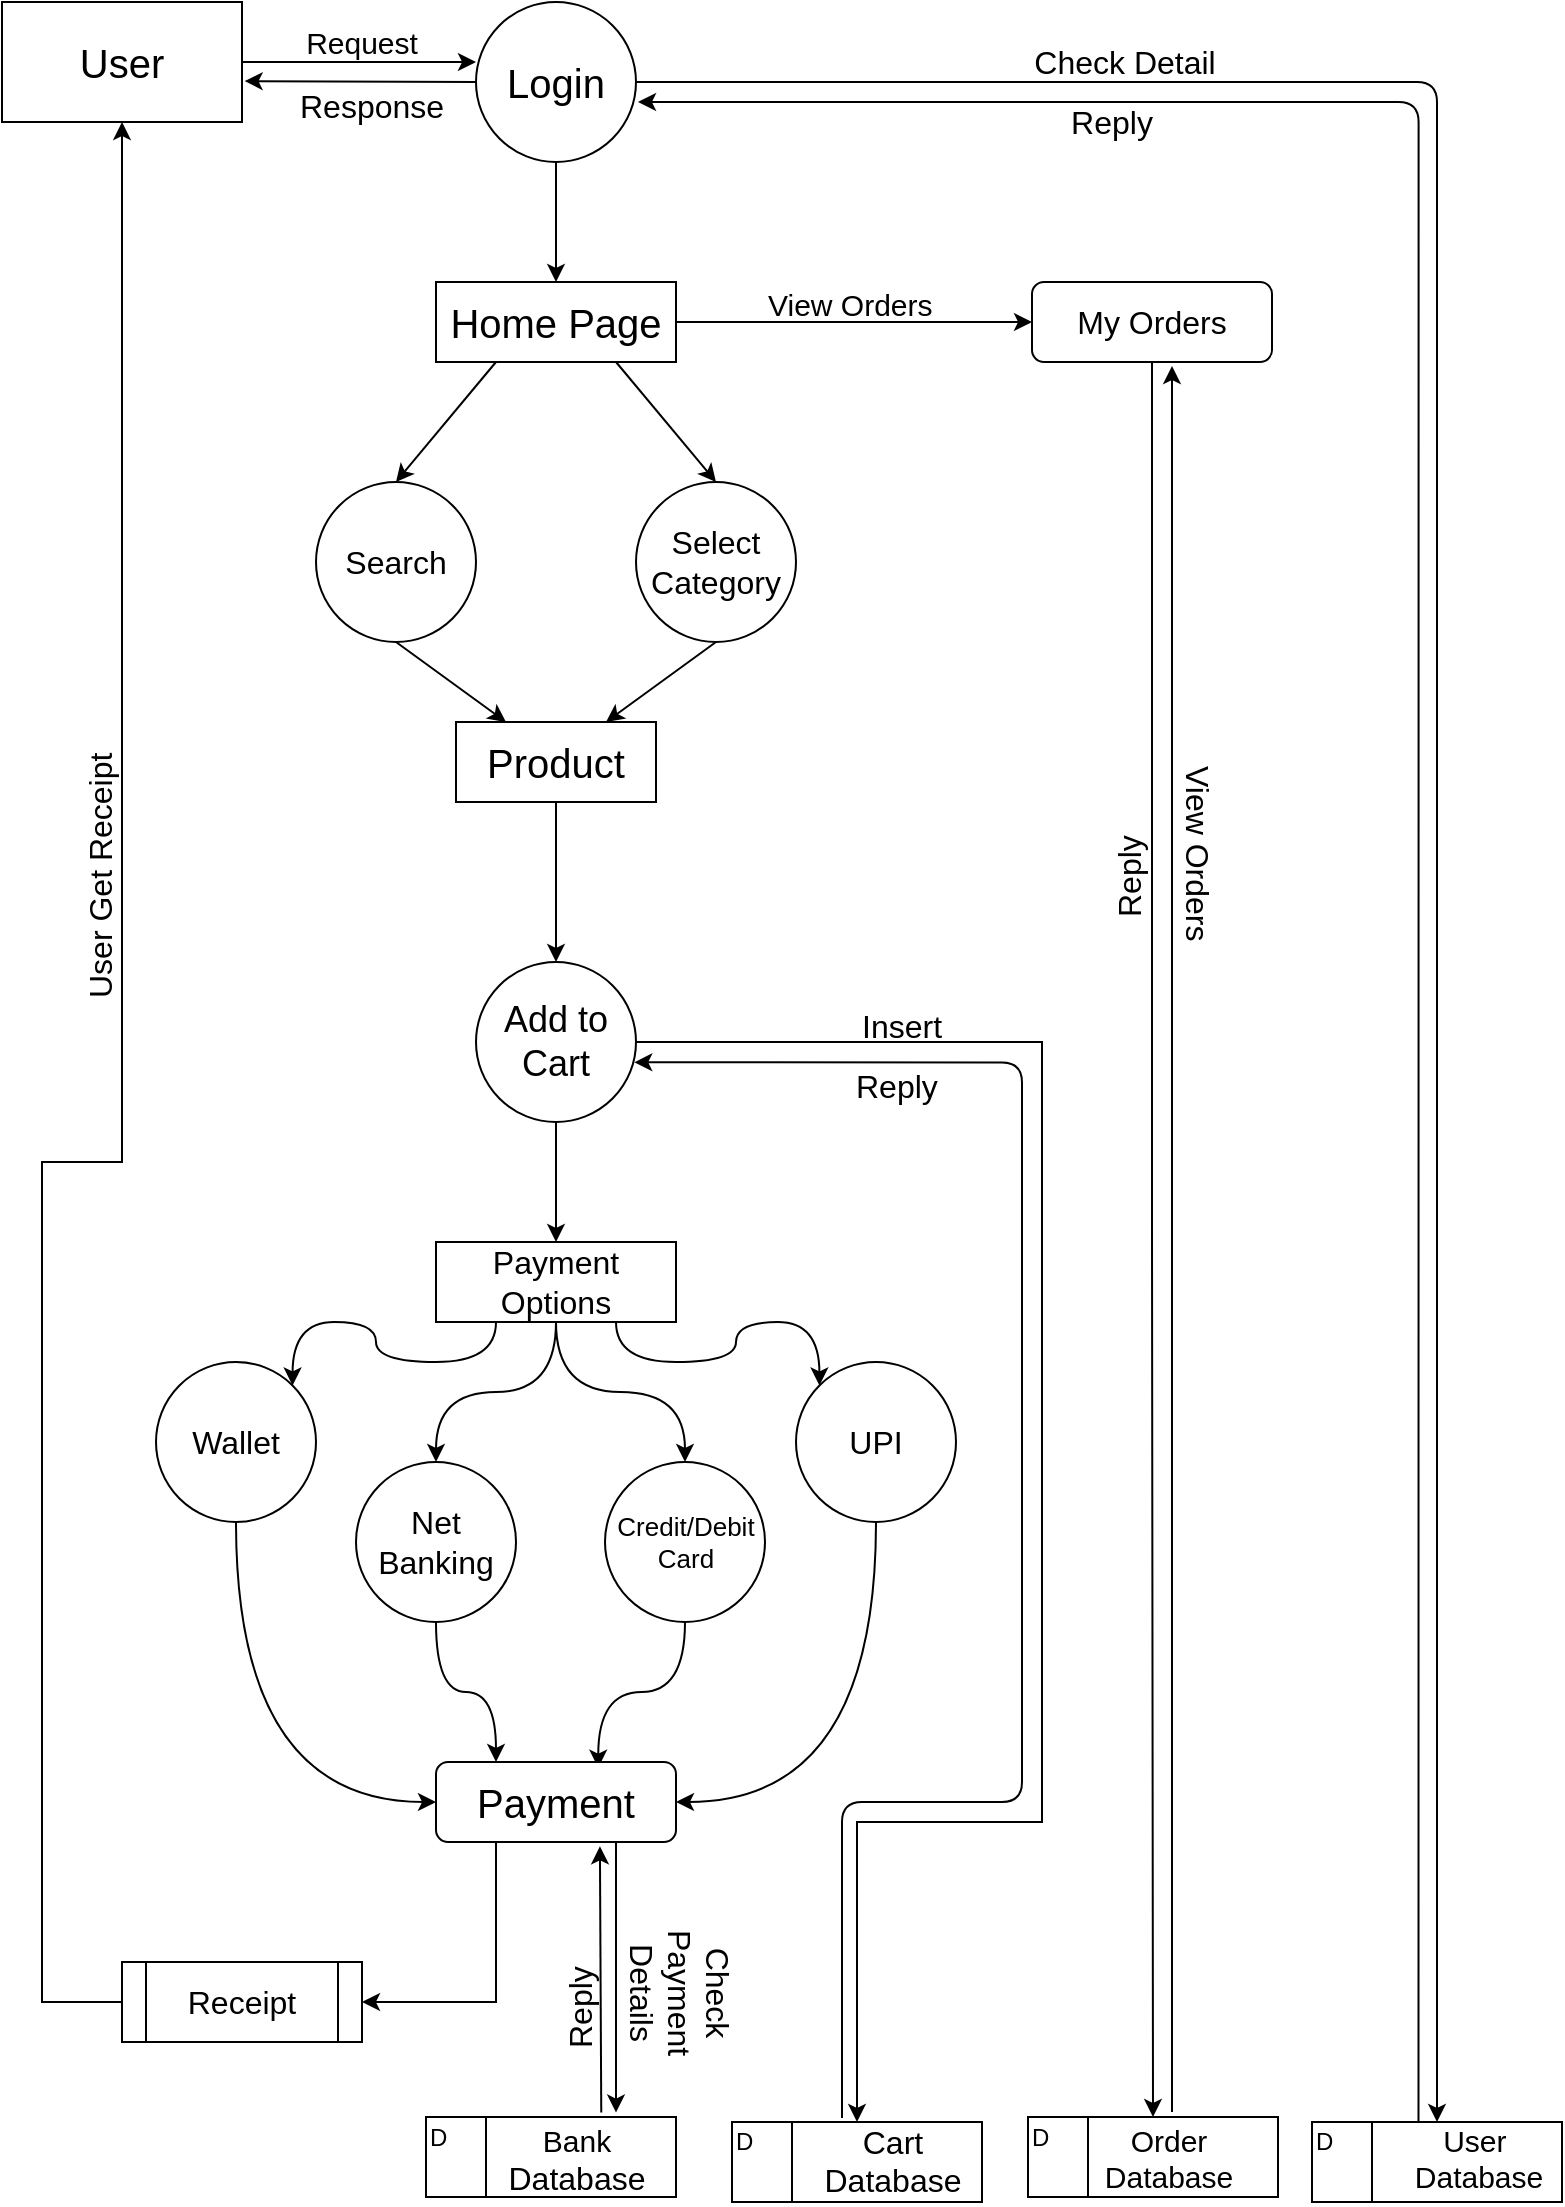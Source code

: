 <mxfile type="github" version="10.9.6"><diagram id="TuAdkyOH6YYgewBtNjT_" name="Page-1"><mxGraphModel grid="1" dx="981" dy="526" gridSize="10" guides="1" tooltips="1" connect="1" arrows="1" fold="1" page="1" pageScale="1" pageWidth="827" pageHeight="1169" math="0" shadow="0"><root><mxCell id="0"/><mxCell id="1" parent="0"/><mxCell id="_gR339CSnAioKfaw9DHd-1" value="&lt;font style=&quot;font-size: 20px&quot;&gt;User&lt;/font&gt;" parent="1" vertex="1" style="rounded=0;whiteSpace=wrap;html=1;"><mxGeometry as="geometry" height="60" width="120" y="20" x="20"/></mxCell><mxCell id="_gR339CSnAioKfaw9DHd-2" value="&lt;font style=&quot;font-size: 20px&quot;&gt;Login&lt;/font&gt;" parent="1" vertex="1" style="ellipse;whiteSpace=wrap;html=1;aspect=fixed;"><mxGeometry as="geometry" height="80" width="80" y="20" x="257"/></mxCell><mxCell id="_gR339CSnAioKfaw9DHd-6" parent="1" style="rounded=0;orthogonalLoop=1;jettySize=auto;html=1;exitX=0.25;exitY=1;exitDx=0;exitDy=0;entryX=0.5;entryY=0;entryDx=0;entryDy=0;" target="_gR339CSnAioKfaw9DHd-4" source="_gR339CSnAioKfaw9DHd-3" edge="1"><mxGeometry as="geometry" relative="1"/></mxCell><mxCell id="_gR339CSnAioKfaw9DHd-8" parent="1" style="edgeStyle=none;rounded=0;orthogonalLoop=1;jettySize=auto;html=1;exitX=0.75;exitY=1;exitDx=0;exitDy=0;entryX=0.5;entryY=0;entryDx=0;entryDy=0;" target="_gR339CSnAioKfaw9DHd-5" source="_gR339CSnAioKfaw9DHd-3" edge="1"><mxGeometry as="geometry" relative="1"/></mxCell><mxCell id="_gR339CSnAioKfaw9DHd-34" parent="1" style="edgeStyle=orthogonalEdgeStyle;curved=1;rounded=0;orthogonalLoop=1;jettySize=auto;html=1;exitX=1;exitY=0.5;exitDx=0;exitDy=0;entryX=0;entryY=0.5;entryDx=0;entryDy=0;" target="_gR339CSnAioKfaw9DHd-32" source="_gR339CSnAioKfaw9DHd-3" edge="1"><mxGeometry as="geometry" relative="1"/></mxCell><mxCell id="_gR339CSnAioKfaw9DHd-3" value="&lt;font style=&quot;font-size: 20px&quot;&gt;Home Page&lt;/font&gt;" parent="1" vertex="1" style="rounded=0;whiteSpace=wrap;html=1;"><mxGeometry as="geometry" height="40" width="120" y="160" x="237"/></mxCell><mxCell id="_gR339CSnAioKfaw9DHd-13" parent="1" style="edgeStyle=none;rounded=0;orthogonalLoop=1;jettySize=auto;html=1;exitX=0.5;exitY=1;exitDx=0;exitDy=0;entryX=0.25;entryY=0;entryDx=0;entryDy=0;" target="_gR339CSnAioKfaw9DHd-12" source="_gR339CSnAioKfaw9DHd-4" edge="1"><mxGeometry as="geometry" relative="1"/></mxCell><mxCell id="_gR339CSnAioKfaw9DHd-4" value="&lt;font style=&quot;font-size: 16px&quot;&gt;Search&lt;/font&gt;" parent="1" vertex="1" style="ellipse;whiteSpace=wrap;html=1;aspect=fixed;"><mxGeometry as="geometry" height="80" width="80" y="260" x="177"/></mxCell><mxCell id="_gR339CSnAioKfaw9DHd-14" parent="1" style="edgeStyle=none;rounded=0;orthogonalLoop=1;jettySize=auto;html=1;exitX=0.5;exitY=1;exitDx=0;exitDy=0;entryX=0.75;entryY=0;entryDx=0;entryDy=0;" target="_gR339CSnAioKfaw9DHd-12" source="_gR339CSnAioKfaw9DHd-5" edge="1"><mxGeometry as="geometry" relative="1"/></mxCell><mxCell id="_gR339CSnAioKfaw9DHd-5" value="&lt;font style=&quot;font-size: 16px&quot;&gt;Select Category&lt;/font&gt;" parent="1" vertex="1" style="ellipse;whiteSpace=wrap;html=1;aspect=fixed;"><mxGeometry as="geometry" height="80" width="80" y="260" x="337"/></mxCell><mxCell id="_gR339CSnAioKfaw9DHd-9" value="" parent="1" style="endArrow=classic;html=1;exitX=1;exitY=0.5;exitDx=0;exitDy=0;" source="_gR339CSnAioKfaw9DHd-1" edge="1"><mxGeometry as="geometry" height="50" width="50" relative="1"><mxPoint as="sourcePoint" y="50" x="181"/><mxPoint as="targetPoint" y="50" x="257"/></mxGeometry></mxCell><mxCell id="_gR339CSnAioKfaw9DHd-10" value="" parent="1" style="endArrow=classic;html=1;entryX=1.011;entryY=0.659;entryDx=0;entryDy=0;entryPerimeter=0;" target="_gR339CSnAioKfaw9DHd-1" source="_gR339CSnAioKfaw9DHd-2" edge="1"><mxGeometry as="geometry" height="50" width="50" relative="1"><mxPoint as="sourcePoint" y="110" x="207"/><mxPoint as="targetPoint" y="70" x="197"/></mxGeometry></mxCell><mxCell id="_gR339CSnAioKfaw9DHd-11" value="" parent="1" style="endArrow=classic;html=1;entryX=0.5;entryY=0;entryDx=0;entryDy=0;exitX=0.5;exitY=1;exitDx=0;exitDy=0;" target="_gR339CSnAioKfaw9DHd-3" source="_gR339CSnAioKfaw9DHd-2" edge="1"><mxGeometry as="geometry" height="50" width="50" relative="1"><mxPoint as="sourcePoint" y="150" x="257"/><mxPoint as="targetPoint" y="100" x="307"/></mxGeometry></mxCell><mxCell id="_gR339CSnAioKfaw9DHd-16" parent="1" style="edgeStyle=none;rounded=0;orthogonalLoop=1;jettySize=auto;html=1;exitX=0.5;exitY=1;exitDx=0;exitDy=0;entryX=0.5;entryY=0;entryDx=0;entryDy=0;" target="_gR339CSnAioKfaw9DHd-15" source="_gR339CSnAioKfaw9DHd-12" edge="1"><mxGeometry as="geometry" relative="1"/></mxCell><mxCell id="_gR339CSnAioKfaw9DHd-12" value="&lt;font style=&quot;font-size: 20px&quot;&gt;Product&lt;/font&gt;" parent="1" vertex="1" style="rounded=0;whiteSpace=wrap;html=1;"><mxGeometry as="geometry" height="40" width="100" y="380" x="247"/></mxCell><mxCell id="_gR339CSnAioKfaw9DHd-17" parent="1" style="edgeStyle=none;rounded=0;orthogonalLoop=1;jettySize=auto;html=1;exitX=0.5;exitY=1;exitDx=0;exitDy=0;" target="_gR339CSnAioKfaw9DHd-18" source="_gR339CSnAioKfaw9DHd-15" edge="1"><mxGeometry as="geometry" relative="1"><mxPoint as="targetPoint" y="660" x="296.941"/></mxGeometry></mxCell><mxCell id="fJzDCfcXi4xH6gNs35xg-42" parent="1" style="edgeStyle=orthogonalEdgeStyle;rounded=0;orthogonalLoop=1;jettySize=auto;html=1;exitX=1;exitY=0.5;exitDx=0;exitDy=0;entryX=0.5;entryY=0;entryDx=0;entryDy=0;elbow=vertical;" target="fJzDCfcXi4xH6gNs35xg-22" source="_gR339CSnAioKfaw9DHd-15" edge="1"><mxGeometry as="geometry" relative="1"><mxPoint as="targetPoint" y="1040" x="415"/><Array as="points"><mxPoint y="540" x="540"/><mxPoint y="930" x="540"/><mxPoint y="930" x="448"/></Array></mxGeometry></mxCell><mxCell id="_gR339CSnAioKfaw9DHd-15" value="&lt;font style=&quot;font-size: 18px&quot;&gt;Add to Cart&lt;/font&gt;" parent="1" vertex="1" style="ellipse;whiteSpace=wrap;html=1;aspect=fixed;"><mxGeometry as="geometry" height="80" width="80" y="500" x="257"/></mxCell><mxCell id="_gR339CSnAioKfaw9DHd-23" parent="1" style="edgeStyle=orthogonalEdgeStyle;rounded=0;orthogonalLoop=1;jettySize=auto;html=1;exitX=0.25;exitY=1;exitDx=0;exitDy=0;entryX=1;entryY=0;entryDx=0;entryDy=0;curved=1;" target="_gR339CSnAioKfaw9DHd-19" source="_gR339CSnAioKfaw9DHd-18" edge="1"><mxGeometry as="geometry" relative="1"/></mxCell><mxCell id="_gR339CSnAioKfaw9DHd-24" parent="1" style="edgeStyle=orthogonalEdgeStyle;curved=1;rounded=0;orthogonalLoop=1;jettySize=auto;html=1;exitX=0.5;exitY=1;exitDx=0;exitDy=0;" target="_gR339CSnAioKfaw9DHd-20" source="_gR339CSnAioKfaw9DHd-18" edge="1"><mxGeometry as="geometry" relative="1"/></mxCell><mxCell id="_gR339CSnAioKfaw9DHd-25" parent="1" style="edgeStyle=orthogonalEdgeStyle;curved=1;rounded=0;orthogonalLoop=1;jettySize=auto;html=1;exitX=0.5;exitY=1;exitDx=0;exitDy=0;entryX=0.5;entryY=0;entryDx=0;entryDy=0;" target="_gR339CSnAioKfaw9DHd-21" source="_gR339CSnAioKfaw9DHd-18" edge="1"><mxGeometry as="geometry" relative="1"/></mxCell><mxCell id="_gR339CSnAioKfaw9DHd-26" parent="1" style="edgeStyle=orthogonalEdgeStyle;curved=1;rounded=0;orthogonalLoop=1;jettySize=auto;html=1;exitX=0.75;exitY=1;exitDx=0;exitDy=0;entryX=0;entryY=0;entryDx=0;entryDy=0;" target="_gR339CSnAioKfaw9DHd-22" source="_gR339CSnAioKfaw9DHd-18" edge="1"><mxGeometry as="geometry" relative="1"/></mxCell><mxCell id="_gR339CSnAioKfaw9DHd-18" value="&lt;font style=&quot;font-size: 16px&quot;&gt;Payment Options&lt;/font&gt;" parent="1" vertex="1" style="rounded=0;whiteSpace=wrap;html=1;"><mxGeometry as="geometry" height="40" width="120" y="640" x="237"/></mxCell><mxCell id="_gR339CSnAioKfaw9DHd-28" parent="1" style="edgeStyle=orthogonalEdgeStyle;curved=1;rounded=0;orthogonalLoop=1;jettySize=auto;html=1;exitX=0.5;exitY=1;exitDx=0;exitDy=0;entryX=0;entryY=0.5;entryDx=0;entryDy=0;" target="_gR339CSnAioKfaw9DHd-27" source="_gR339CSnAioKfaw9DHd-19" edge="1"><mxGeometry as="geometry" relative="1"/></mxCell><mxCell id="_gR339CSnAioKfaw9DHd-19" value="&lt;font style=&quot;font-size: 16px&quot;&gt;Wallet&lt;/font&gt;" parent="1" vertex="1" style="ellipse;whiteSpace=wrap;html=1;aspect=fixed;"><mxGeometry as="geometry" height="80" width="80" y="700" x="97"/></mxCell><mxCell id="_gR339CSnAioKfaw9DHd-29" parent="1" style="edgeStyle=orthogonalEdgeStyle;curved=1;rounded=0;orthogonalLoop=1;jettySize=auto;html=1;exitX=0.5;exitY=1;exitDx=0;exitDy=0;entryX=0.25;entryY=0;entryDx=0;entryDy=0;" target="_gR339CSnAioKfaw9DHd-27" source="_gR339CSnAioKfaw9DHd-20" edge="1"><mxGeometry as="geometry" relative="1"/></mxCell><mxCell id="_gR339CSnAioKfaw9DHd-20" value="&lt;font style=&quot;font-size: 16px&quot;&gt;Net Banking&lt;/font&gt;" parent="1" vertex="1" style="ellipse;whiteSpace=wrap;html=1;aspect=fixed;"><mxGeometry as="geometry" height="80" width="80" y="750" x="197"/></mxCell><mxCell id="_gR339CSnAioKfaw9DHd-30" parent="1" style="edgeStyle=orthogonalEdgeStyle;curved=1;rounded=0;orthogonalLoop=1;jettySize=auto;html=1;exitX=0.5;exitY=1;exitDx=0;exitDy=0;entryX=0.676;entryY=0.071;entryDx=0;entryDy=0;entryPerimeter=0;" target="_gR339CSnAioKfaw9DHd-27" source="_gR339CSnAioKfaw9DHd-21" edge="1"><mxGeometry as="geometry" relative="1"/></mxCell><mxCell id="_gR339CSnAioKfaw9DHd-21" value="&lt;font style=&quot;font-size: 13px&quot;&gt;Credit/Debit Card&lt;/font&gt;" parent="1" vertex="1" style="ellipse;whiteSpace=wrap;html=1;aspect=fixed;"><mxGeometry as="geometry" height="80" width="80" y="750" x="321.5"/></mxCell><mxCell id="_gR339CSnAioKfaw9DHd-31" parent="1" style="edgeStyle=orthogonalEdgeStyle;curved=1;rounded=0;orthogonalLoop=1;jettySize=auto;html=1;exitX=0.5;exitY=1;exitDx=0;exitDy=0;entryX=1;entryY=0.5;entryDx=0;entryDy=0;" target="_gR339CSnAioKfaw9DHd-27" source="_gR339CSnAioKfaw9DHd-22" edge="1"><mxGeometry as="geometry" relative="1"/></mxCell><mxCell id="_gR339CSnAioKfaw9DHd-22" value="&lt;font style=&quot;font-size: 16px&quot;&gt;UPI&lt;/font&gt;" parent="1" vertex="1" style="ellipse;whiteSpace=wrap;html=1;aspect=fixed;"><mxGeometry as="geometry" height="80" width="80" y="700" x="417"/></mxCell><mxCell id="fJzDCfcXi4xH6gNs35xg-39" parent="1" style="edgeStyle=orthogonalEdgeStyle;rounded=0;orthogonalLoop=1;jettySize=auto;html=1;exitX=0.75;exitY=1;exitDx=0;exitDy=0;entryX=0.76;entryY=-0.055;entryDx=0;entryDy=0;entryPerimeter=0;" target="fJzDCfcXi4xH6gNs35xg-26" source="_gR339CSnAioKfaw9DHd-27" edge="1"><mxGeometry as="geometry" relative="1"/></mxCell><mxCell id="EaMVOLli8Pfoz57fk3CE-3" parent="1" style="edgeStyle=orthogonalEdgeStyle;rounded=0;orthogonalLoop=1;jettySize=auto;html=1;exitX=0.25;exitY=1;exitDx=0;exitDy=0;entryX=1;entryY=0.5;entryDx=0;entryDy=0;" target="EaMVOLli8Pfoz57fk3CE-2" source="_gR339CSnAioKfaw9DHd-27" edge="1"><mxGeometry as="geometry" relative="1"/></mxCell><mxCell id="_gR339CSnAioKfaw9DHd-27" value="&lt;font style=&quot;font-size: 20px&quot;&gt;Payment&lt;/font&gt;" parent="1" vertex="1" style="rounded=1;whiteSpace=wrap;html=1;"><mxGeometry as="geometry" height="40" width="120" y="900" x="237"/></mxCell><mxCell id="_gR339CSnAioKfaw9DHd-32" value="&lt;font style=&quot;font-size: 16px&quot;&gt;My Orders&lt;/font&gt;" parent="1" vertex="1" style="rounded=1;whiteSpace=wrap;html=1;"><mxGeometry as="geometry" height="40" width="120" y="160" x="535"/></mxCell><mxCell id="_gR339CSnAioKfaw9DHd-45" value="" parent="1" vertex="1" style="shape=stencil(tZThDoIgFIWfhr8NZD1Ao3oP1GsyCRxQ1tuHolsauuZ0c27cw875LnJFlNmS14AS3CB6RklCMPZvv7bO6AoakbsyKEKVYIQLajnZzW0NmQvFJzeCpxJahV4QPnm9fSjLtFJ+m9DKjpQv3cdyoXwKfge3PuA1WtWe5A4OTI/RVa9rPQ/HHVzJNp4D27b9T1y3YSU7kJJdvhRZ2T1lvjJ3iSlLeVbdjH6oPEpi2glZvtfTIZyMWYRmJpOyQhtYgCmElGHE5w4OpBS1hf+Ix7wx2sE2Htr18oPcVcMPqit8AA==);whiteSpace=wrap;html=1;"><mxGeometry as="geometry" height="40" width="125" y="1080" x="675"/></mxCell><mxCell id="_gR339CSnAioKfaw9DHd-46" value="" parent="1" style="endArrow=none;html=1;" edge="1"><mxGeometry as="geometry" height="50" width="50" relative="1"><mxPoint as="sourcePoint" y="1120" x="705"/><mxPoint as="targetPoint" y="1080" x="705"/></mxGeometry></mxCell><mxCell id="_gR339CSnAioKfaw9DHd-47" value="D" parent="1" vertex="1" style="text;html=1;resizable=0;points=[];autosize=1;align=left;verticalAlign=top;spacingTop=-4;"><mxGeometry as="geometry" height="20" width="20" y="1080" x="675"/></mxCell><mxCell id="fJzDCfcXi4xH6gNs35xg-1" value="&lt;div align=&quot;center&quot;&gt;&lt;font style=&quot;font-size: 15px&quot;&gt;User&amp;nbsp;&lt;br&gt;Database&lt;/font&gt;&lt;/div&gt;" parent="1" vertex="1" style="text;html=1;resizable=0;points=[];autosize=1;align=center;verticalAlign=top;spacingTop=-4;"><mxGeometry as="geometry" height="35" width="75" y="1077.5" x="720"/></mxCell><mxCell id="fJzDCfcXi4xH6gNs35xg-14" value="" parent="1" vertex="1" style="shape=stencil(tZThDoIgFIWfhr8NZD1Ao3oP1GsyCRxQ1tuHolsauuZ0c27cw875LnJFlNmS14AS3CB6RklCMPZvv7bO6AoakbsyKEKVYIQLajnZzW0NmQvFJzeCpxJahV4QPnm9fSjLtFJ+m9DKjpQv3cdyoXwKfge3PuA1WtWe5A4OTI/RVa9rPQ/HHVzJNp4D27b9T1y3YSU7kJJdvhRZ2T1lvjJ3iSlLeVbdjH6oPEpi2glZvtfTIZyMWYRmJpOyQhtYgCmElGHE5w4OpBS1hf+Ix7wx2sE2Htr18oPcVcMPqit8AA==);whiteSpace=wrap;html=1;"><mxGeometry as="geometry" height="40" width="125" y="1077.5" x="533"/></mxCell><mxCell id="fJzDCfcXi4xH6gNs35xg-15" value="" parent="1" style="endArrow=none;html=1;" edge="1"><mxGeometry as="geometry" height="50" width="50" relative="1"><mxPoint as="sourcePoint" y="1117.5" x="563"/><mxPoint as="targetPoint" y="1077.5" x="563"/></mxGeometry></mxCell><mxCell id="fJzDCfcXi4xH6gNs35xg-16" value="D" parent="1" vertex="1" style="text;html=1;resizable=0;points=[];autosize=1;align=left;verticalAlign=top;spacingTop=-4;"><mxGeometry as="geometry" height="20" width="20" y="1077.5" x="533"/></mxCell><mxCell id="fJzDCfcXi4xH6gNs35xg-17" value="&lt;div align=&quot;center&quot;&gt;&lt;font style=&quot;font-size: 15px&quot;&gt;Order&lt;/font&gt;&lt;/div&gt;&lt;div align=&quot;center&quot;&gt;&lt;font style=&quot;font-size: 15px&quot;&gt;Database&lt;/font&gt;&lt;/div&gt;" parent="1" vertex="1" style="text;html=1;resizable=0;points=[];autosize=1;align=center;verticalAlign=top;spacingTop=-4;"><mxGeometry as="geometry" height="35" width="75" y="1077.5" x="565"/></mxCell><mxCell id="fJzDCfcXi4xH6gNs35xg-22" value="" parent="1" vertex="1" style="shape=stencil(tZThDoIgFIWfhr8NZD1Ao3oP1GsyCRxQ1tuHolsauuZ0c27cw875LnJFlNmS14AS3CB6RklCMPZvv7bO6AoakbsyKEKVYIQLajnZzW0NmQvFJzeCpxJahV4QPnm9fSjLtFJ+m9DKjpQv3cdyoXwKfge3PuA1WtWe5A4OTI/RVa9rPQ/HHVzJNp4D27b9T1y3YSU7kJJdvhRZ2T1lvjJ3iSlLeVbdjH6oPEpi2glZvtfTIZyMWYRmJpOyQhtYgCmElGHE5w4OpBS1hf+Ix7wx2sE2Htr18oPcVcMPqit8AA==);whiteSpace=wrap;html=1;"><mxGeometry as="geometry" height="40" width="125" y="1080" x="385"/></mxCell><mxCell id="fJzDCfcXi4xH6gNs35xg-23" value="" parent="1" style="endArrow=none;html=1;" edge="1"><mxGeometry as="geometry" height="50" width="50" relative="1"><mxPoint as="sourcePoint" y="1120" x="415"/><mxPoint as="targetPoint" y="1080" x="415"/></mxGeometry></mxCell><mxCell id="fJzDCfcXi4xH6gNs35xg-24" value="D" parent="1" vertex="1" style="text;html=1;resizable=0;points=[];autosize=1;align=left;verticalAlign=top;spacingTop=-4;"><mxGeometry as="geometry" height="20" width="20" y="1080" x="385"/></mxCell><mxCell id="fJzDCfcXi4xH6gNs35xg-25" value="&lt;div align=&quot;center&quot;&gt;&lt;font size=&quot;3&quot;&gt;Cart&lt;/font&gt;&lt;/div&gt;&lt;div align=&quot;center&quot;&gt;&lt;font size=&quot;3&quot;&gt;Database&lt;/font&gt;&lt;font size=&quot;3&quot;&gt;&lt;br&gt;&lt;/font&gt;&lt;/div&gt;" parent="1" vertex="1" style="text;html=1;resizable=0;points=[];autosize=1;align=center;verticalAlign=top;spacingTop=-4;"><mxGeometry as="geometry" height="35" width="80" y="1077.5" x="425"/></mxCell><mxCell id="fJzDCfcXi4xH6gNs35xg-26" value="" parent="1" vertex="1" style="shape=stencil(tZThDoIgFIWfhr8NZD1Ao3oP1GsyCRxQ1tuHolsauuZ0c27cw875LnJFlNmS14AS3CB6RklCMPZvv7bO6AoakbsyKEKVYIQLajnZzW0NmQvFJzeCpxJahV4QPnm9fSjLtFJ+m9DKjpQv3cdyoXwKfge3PuA1WtWe5A4OTI/RVa9rPQ/HHVzJNp4D27b9T1y3YSU7kJJdvhRZ2T1lvjJ3iSlLeVbdjH6oPEpi2glZvtfTIZyMWYRmJpOyQhtYgCmElGHE5w4OpBS1hf+Ix7wx2sE2Htr18oPcVcMPqit8AA==);whiteSpace=wrap;html=1;"><mxGeometry as="geometry" height="40" width="125" y="1077.5" x="232"/></mxCell><mxCell id="fJzDCfcXi4xH6gNs35xg-27" value="" parent="1" style="endArrow=none;html=1;" edge="1"><mxGeometry as="geometry" height="50" width="50" relative="1"><mxPoint as="sourcePoint" y="1117.5" x="262"/><mxPoint as="targetPoint" y="1077.5" x="262"/></mxGeometry></mxCell><mxCell id="fJzDCfcXi4xH6gNs35xg-28" value="D" parent="1" vertex="1" style="text;html=1;resizable=0;points=[];autosize=1;align=left;verticalAlign=top;spacingTop=-4;"><mxGeometry as="geometry" height="20" width="20" y="1077.5" x="232"/></mxCell><mxCell id="fJzDCfcXi4xH6gNs35xg-29" value="&lt;div align=&quot;center&quot;&gt;&lt;font style=&quot;font-size: 15px&quot;&gt;Bank&lt;/font&gt;&lt;/div&gt;&lt;div align=&quot;center&quot;&gt;&lt;font size=&quot;3&quot;&gt;Database&lt;/font&gt;&lt;font size=&quot;3&quot;&gt;&lt;br&gt;&lt;/font&gt;&lt;/div&gt;" parent="1" vertex="1" style="text;html=1;resizable=0;points=[];autosize=1;align=center;verticalAlign=top;spacingTop=-4;"><mxGeometry as="geometry" height="35" width="80" y="1077.5" x="267"/></mxCell><mxCell id="fJzDCfcXi4xH6gNs35xg-32" value="" parent="1" style="endArrow=classic;html=1;exitX=0.5;exitY=1;exitDx=0;exitDy=0;entryX=0.5;entryY=0;entryDx=0;entryDy=0;edgeStyle=orthogonalEdgeStyle;" target="fJzDCfcXi4xH6gNs35xg-14" source="_gR339CSnAioKfaw9DHd-32" edge="1"><mxGeometry as="geometry" height="50" width="50" relative="1"><mxPoint as="sourcePoint" y="900" x="297"/><mxPoint as="targetPoint" y="1055" x="615"/><Array as="points"><mxPoint y="635" x="595"/></Array></mxGeometry></mxCell><mxCell id="fJzDCfcXi4xH6gNs35xg-33" value="" parent="1" style="endArrow=classic;html=1;edgeStyle=orthogonalEdgeStyle;" edge="1"><mxGeometry as="geometry" height="50" width="50" relative="1"><mxPoint as="sourcePoint" y="1075" x="605"/><mxPoint as="targetPoint" y="202" x="605"/><Array as="points"><mxPoint y="639" x="605"/><mxPoint y="639" x="605"/></Array></mxGeometry></mxCell><mxCell id="fJzDCfcXi4xH6gNs35xg-35" value="" parent="1" style="endArrow=classic;html=1;exitX=1;exitY=0.5;exitDx=0;exitDy=0;entryX=0.5;entryY=0;entryDx=0;entryDy=0;edgeStyle=orthogonalEdgeStyle;" target="_gR339CSnAioKfaw9DHd-45" source="_gR339CSnAioKfaw9DHd-2" edge="1"><mxGeometry as="geometry" height="50" width="50" relative="1"><mxPoint as="sourcePoint" y="440" x="645"/><mxPoint as="targetPoint" y="1010" x="705"/></mxGeometry></mxCell><mxCell id="fJzDCfcXi4xH6gNs35xg-36" value="" parent="1" style="endArrow=classic;html=1;exitX=0.11;exitY=0.067;exitDx=0;exitDy=0;exitPerimeter=0;edgeStyle=orthogonalEdgeStyle;" source="fJzDCfcXi4xH6gNs35xg-1" edge="1"><mxGeometry as="geometry" height="50" width="50" relative="1"><mxPoint as="sourcePoint" y="1030" x="737.5"/><mxPoint as="targetPoint" y="70" x="338"/><Array as="points"><mxPoint y="70" x="728"/></Array></mxGeometry></mxCell><mxCell id="fJzDCfcXi4xH6gNs35xg-40" value="" parent="1" style="endArrow=classic;html=1;exitX=0.701;exitY=-0.055;exitDx=0;exitDy=0;exitPerimeter=0;entryX=0.683;entryY=1.054;entryDx=0;entryDy=0;entryPerimeter=0;" target="_gR339CSnAioKfaw9DHd-27" source="fJzDCfcXi4xH6gNs35xg-26" edge="1"><mxGeometry as="geometry" height="50" width="50" relative="1"><mxPoint as="sourcePoint" y="1050" x="280"/><mxPoint as="targetPoint" y="1000" x="330"/></mxGeometry></mxCell><mxCell id="fJzDCfcXi4xH6gNs35xg-43" value="" parent="1" style="endArrow=classic;html=1;entryX=0.989;entryY=0.627;entryDx=0;entryDy=0;entryPerimeter=0;edgeStyle=orthogonalEdgeStyle;" target="_gR339CSnAioKfaw9DHd-15" edge="1"><mxGeometry as="geometry" height="50" width="50" relative="1"><mxPoint as="sourcePoint" y="1078" x="440"/><mxPoint as="targetPoint" y="530" x="480"/><Array as="points"><mxPoint y="1078" x="440"/><mxPoint y="920" x="440"/><mxPoint y="920" x="530"/><mxPoint y="550" x="530"/></Array></mxGeometry></mxCell><mxCell id="EaMVOLli8Pfoz57fk3CE-4" parent="1" style="edgeStyle=orthogonalEdgeStyle;rounded=0;orthogonalLoop=1;jettySize=auto;html=1;exitX=0;exitY=0.5;exitDx=0;exitDy=0;entryX=0.5;entryY=1;entryDx=0;entryDy=0;" target="_gR339CSnAioKfaw9DHd-1" source="EaMVOLli8Pfoz57fk3CE-2" edge="1"><mxGeometry as="geometry" relative="1"><mxPoint as="targetPoint" y="110" x="110"/><Array as="points"><mxPoint y="1020" x="40"/><mxPoint y="600" x="40"/><mxPoint y="600" x="80"/></Array></mxGeometry></mxCell><mxCell id="EaMVOLli8Pfoz57fk3CE-2" value="&lt;font style=&quot;font-size: 16px&quot;&gt;Receipt&lt;/font&gt;" parent="1" vertex="1" style="shape=process;whiteSpace=wrap;html=1;backgroundOutline=1;"><mxGeometry as="geometry" height="40" width="120" y="1000" x="80"/></mxCell><mxCell id="EaMVOLli8Pfoz57fk3CE-7" value="&lt;font style=&quot;font-size: 15px&quot;&gt;Request&lt;/font&gt;" parent="1" vertex="1" style="text;html=1;strokeColor=none;fillColor=none;align=center;verticalAlign=middle;whiteSpace=wrap;rounded=0;"><mxGeometry as="geometry" height="20" width="40" y="29.971" x="180"/></mxCell><mxCell id="EaMVOLli8Pfoz57fk3CE-12" value="&lt;font style=&quot;font-size: 16px&quot;&gt;Response&lt;/font&gt;" parent="1" vertex="1" style="text;html=1;resizable=0;points=[];autosize=1;align=left;verticalAlign=top;spacingTop=-4;"><mxGeometry as="geometry" height="20" width="90" y="60" x="167"/></mxCell><mxCell id="EaMVOLli8Pfoz57fk3CE-15" value="&lt;font style=&quot;font-size: 16px&quot;&gt;Check Detail&lt;/font&gt;" parent="1" vertex="1" style="text;html=1;strokeColor=none;fillColor=none;align=center;verticalAlign=middle;whiteSpace=wrap;rounded=0;"><mxGeometry as="geometry" height="20" width="117" y="40" x="523"/></mxCell><mxCell id="EaMVOLli8Pfoz57fk3CE-16" value="&lt;font style=&quot;font-size: 16px&quot;&gt;Reply&lt;/font&gt;" parent="1" vertex="1" style="text;html=1;strokeColor=none;fillColor=none;align=center;verticalAlign=middle;whiteSpace=wrap;rounded=0;"><mxGeometry as="geometry" height="20" width="40" y="70" x="555"/></mxCell><mxCell id="D7Z7A9hc_DXxsdcWTLlK-1" value="&lt;font style=&quot;font-size: 16px&quot;&gt;Insert&lt;/font&gt;" parent="1" vertex="1" style="text;html=1;resizable=0;points=[];autosize=1;align=left;verticalAlign=top;spacingTop=-4;"><mxGeometry as="geometry" height="20" width="60" y="520" x="447.5"/></mxCell><mxCell id="D7Z7A9hc_DXxsdcWTLlK-2" value="&lt;font style=&quot;font-size: 16px&quot;&gt;Reply&lt;/font&gt;" parent="1" vertex="1" style="text;html=1;resizable=0;points=[];autosize=1;align=left;verticalAlign=top;spacingTop=-4;"><mxGeometry as="geometry" height="20" width="60" y="550" x="445"/></mxCell><mxCell id="D7Z7A9hc_DXxsdcWTLlK-3" value="&lt;div align=&quot;center&quot;&gt;&lt;font style=&quot;font-size: 16px&quot;&gt;Check&lt;/font&gt;&lt;/div&gt;&lt;div align=&quot;center&quot;&gt;&lt;font style=&quot;font-size: 16px&quot;&gt;Payment&lt;/font&gt;&lt;/div&gt;&lt;div align=&quot;center&quot;&gt;&lt;font style=&quot;font-size: 16px&quot;&gt;Details&lt;/font&gt;&lt;/div&gt;" parent="1" vertex="1" style="text;html=1;resizable=0;points=[];autosize=1;align=center;verticalAlign=top;spacingTop=-4;rotation=90;"><mxGeometry as="geometry" height="50" width="80" y="990" x="325"/></mxCell><mxCell id="D7Z7A9hc_DXxsdcWTLlK-4" value="&lt;font style=&quot;font-size: 16px&quot;&gt;Reply&lt;/font&gt;" parent="1" vertex="1" style="text;html=1;resizable=0;points=[];autosize=1;align=left;verticalAlign=top;spacingTop=-4;rotation=-90;"><mxGeometry as="geometry" height="20" width="60" y="1005" x="277"/></mxCell><mxCell id="D7Z7A9hc_DXxsdcWTLlK-5" value="&lt;font style=&quot;font-size: 16px&quot;&gt;User Get Receipt&lt;/font&gt;" parent="1" vertex="1" style="text;html=1;resizable=0;points=[];autosize=1;align=left;verticalAlign=top;spacingTop=-4;rotation=-90;"><mxGeometry as="geometry" height="20" width="140" y="440" x="-3"/></mxCell><mxCell id="D7Z7A9hc_DXxsdcWTLlK-8" value="&lt;font style=&quot;font-size: 15px&quot;&gt;View Orders&lt;/font&gt;" parent="1" vertex="1" style="text;html=1;resizable=0;points=[];autosize=1;align=left;verticalAlign=top;spacingTop=-4;"><mxGeometry as="geometry" height="20" width="100" y="160" x="401"/></mxCell><mxCell id="D7Z7A9hc_DXxsdcWTLlK-9" value="&lt;font style=&quot;font-size: 16px&quot;&gt;View Orders&lt;/font&gt;" parent="1" vertex="1" style="text;html=1;resizable=0;points=[];autosize=1;align=left;verticalAlign=top;spacingTop=-4;rotation=90;"><mxGeometry as="geometry" height="20" width="100" y="440" x="570"/></mxCell><mxCell id="D7Z7A9hc_DXxsdcWTLlK-10" value="&lt;font style=&quot;font-size: 16px&quot;&gt;Reply&lt;/font&gt;" parent="1" vertex="1" style="text;html=1;resizable=0;points=[];autosize=1;align=left;verticalAlign=top;spacingTop=-4;rotation=-90;"><mxGeometry as="geometry" height="20" width="60" y="440" x="551.5"/></mxCell></root></mxGraphModel></diagram></mxfile>